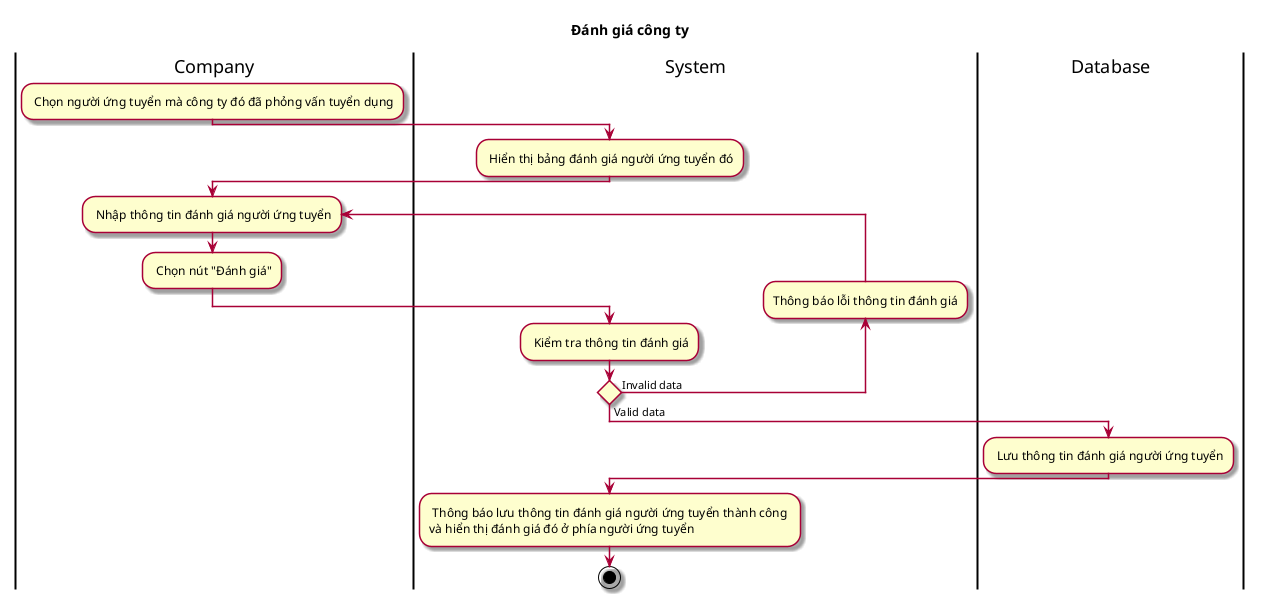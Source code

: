 @startuml ActDanhGiaCongTyTuyenDUng
title Đánh giá công ty
skin rose 
|Company|
: Chọn người ứng tuyển mà công ty đó đã phỏng vấn tuyển dụng;
|System|
: Hiển thị bảng đánh giá người ứng tuyển đó;
|Company|
repeat: Nhập thông tin đánh giá người ứng tuyển;
: Chọn nút "Đánh giá";
|System|
: Kiểm tra thông tin đánh giá;
backward :Thông báo lỗi thông tin đánh giá;
repeat while () is (Invalid data) not (Valid data)
|Database|
: Lưu thông tin đánh giá người ứng tuyển;
|System|
: Thông báo lưu thông tin đánh giá người ứng tuyển thành công \nvà hiển thị đánh giá đó ở phía người ứng tuyển;
stop
@enduml